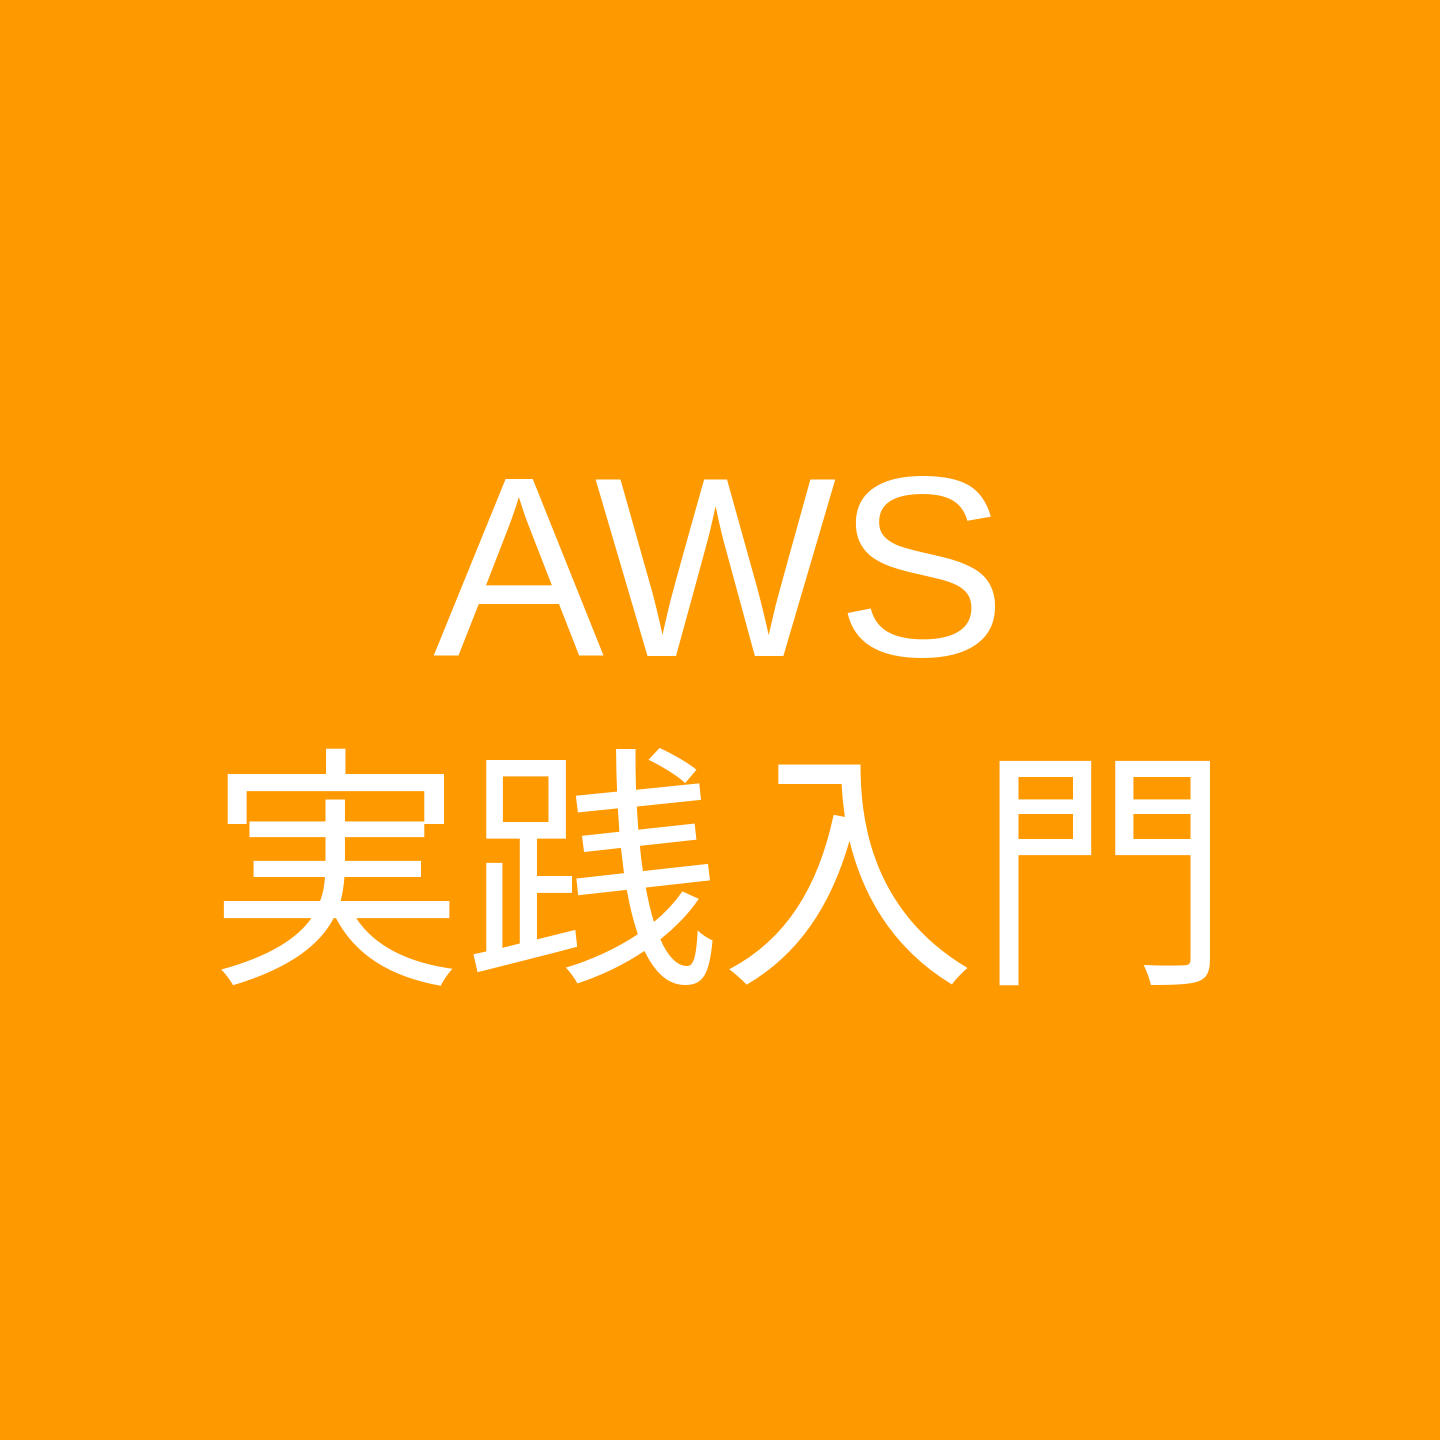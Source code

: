 <mxfile version="16.0.0" type="device" pages="2"><diagram id="ZarKof7BUMYvGjqRFYEr" name="logo"><mxGraphModel dx="1106" dy="997" grid="1" gridSize="10" guides="1" tooltips="1" connect="1" arrows="1" fold="1" page="1" pageScale="1" pageWidth="1169" pageHeight="827" math="0" shadow="0"><root><mxCell id="0"/><mxCell id="1" parent="0"/><mxCell id="Pfz4iu4leOc8XPTAP2Oi-1" value="" style="whiteSpace=wrap;html=1;aspect=fixed;strokeColor=none;fillColor=#FF9900;" parent="1" vertex="1"><mxGeometry x="40" y="40" width="720" height="720" as="geometry"/></mxCell><mxCell id="Pfz4iu4leOc8XPTAP2Oi-2" value="AWS&lt;br style=&quot;font-size: 128px;&quot;&gt;実践入門" style="text;html=1;strokeColor=none;fillColor=none;align=center;verticalAlign=middle;whiteSpace=wrap;rounded=0;fontColor=#FFFFFF;fontSize=128;" parent="1" vertex="1"><mxGeometry x="80" y="80" width="640" height="640" as="geometry"/></mxCell></root></mxGraphModel></diagram><diagram id="zZqV_jwTNZJVBSltYhGt" name="og-image"><mxGraphModel dx="1106" dy="997" grid="1" gridSize="10" guides="1" tooltips="1" connect="1" arrows="1" fold="1" page="1" pageScale="1" pageWidth="1169" pageHeight="827" math="0" shadow="0"><root><mxCell id="kDZjiXDWiT1oBSFR_0U6-0"/><mxCell id="kDZjiXDWiT1oBSFR_0U6-1" parent="kDZjiXDWiT1oBSFR_0U6-0"/><mxCell id="VnU5OJ4EYMbvvFwb5a85-0" value="" style="rounded=0;whiteSpace=wrap;html=1;strokeColor=none;fillColor=#FF9900;" vertex="1" parent="kDZjiXDWiT1oBSFR_0U6-1"><mxGeometry x="40" y="40" width="1080" height="600" as="geometry"/></mxCell><mxCell id="VnU5OJ4EYMbvvFwb5a85-1" value="AWS 実践入門" style="text;html=1;strokeColor=none;fillColor=none;align=center;verticalAlign=middle;whiteSpace=wrap;rounded=0;fontColor=#FFFFFF;fontSize=128;" vertex="1" parent="kDZjiXDWiT1oBSFR_0U6-1"><mxGeometry x="80" y="200" width="1000" height="200" as="geometry"/></mxCell><mxCell id="8la-T6QOP7T8VJ6DAJpJ-0" value="practical-aws.dev" style="text;html=1;strokeColor=none;fillColor=none;align=center;verticalAlign=middle;whiteSpace=wrap;rounded=0;fontColor=#FFFFFF;fontSize=64;" vertex="1" parent="kDZjiXDWiT1oBSFR_0U6-1"><mxGeometry x="80" y="400" width="1000" height="80" as="geometry"/></mxCell></root></mxGraphModel></diagram></mxfile>